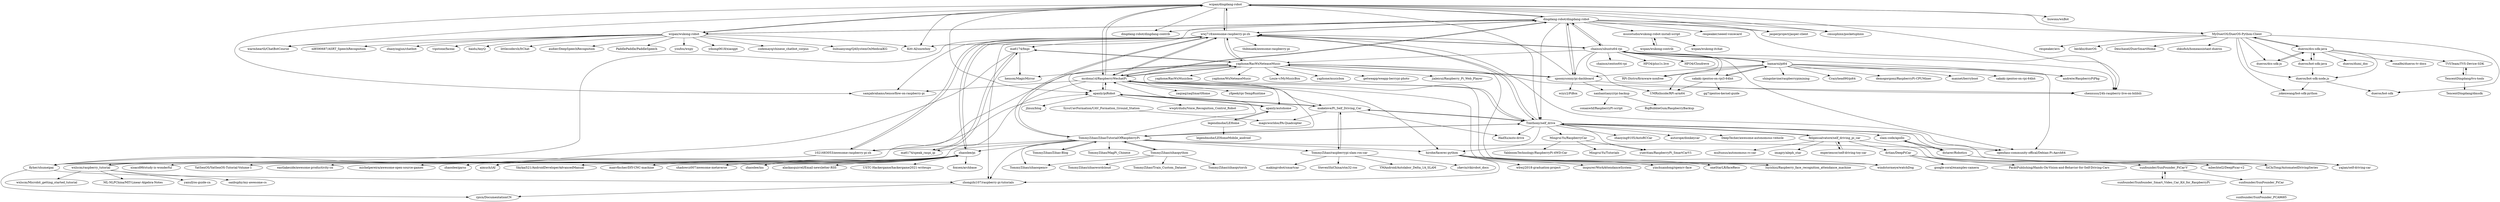 digraph G {
"wzpan/dingdang-robot" -> "dingdang-robot/dingdang-robot"
"wzpan/dingdang-robot" -> "wzpan/wukong-robot"
"wzpan/dingdang-robot" -> "dingdang-robot/dingdang-contrib"
"wzpan/dingdang-robot" -> "wwj718/awesome-raspberry-pi-zh"
"wzpan/dingdang-robot" -> "Kitt-AI/snowboy" ["e"=1]
"wzpan/dingdang-robot" -> "mcdona1d/RaspberryWechatPi"
"wzpan/dingdang-robot" -> "jasperproject/jasper-client" ["e"=1]
"wzpan/dingdang-robot" -> "MyDuerOS/DuerOS-Python-Client"
"wzpan/dingdang-robot" -> "cmusphinx/pocketsphinx" ["e"=1]
"wzpan/dingdang-robot" -> "liuwons/wxBot" ["e"=1]
"wzpan/dingdang-robot" -> "warmheartli/ChatBotCourse" ["e"=1]
"wzpan/dingdang-robot" -> "samjabrahams/tensorflow-on-raspberry-pi" ["e"=1]
"wzpan/dingdang-robot" -> "apanly/piRobot"
"wzpan/dingdang-robot" -> "Timthony/self_drive"
"wzpan/dingdang-robot" -> "chenxuuu/24h-raspberry-live-on-bilibili" ["e"=1]
"mcdona1d/RaspberryWechatPi" -> "wwj718/awesome-raspberry-pi-zh"
"mcdona1d/RaspberryWechatPi" -> "apanly/autohome"
"mcdona1d/RaspberryWechatPi" -> "apanly/piRobot"
"mcdona1d/RaspberryWechatPi" -> "zaqzaq/zaqSmartHome"
"mcdona1d/RaspberryWechatPi" -> "yaphone/RasWxNeteaseMusic"
"mcdona1d/RaspberryWechatPi" -> "luyishisi/Raspberry_face_recognition_attendance_machine"
"mcdona1d/RaspberryWechatPi" -> "windstormeye/watchDog"
"mcdona1d/RaspberryWechatPi" -> "wzpan/dingdang-robot"
"mcdona1d/RaspberryWechatPi" -> "Timthony/self_drive"
"mcdona1d/RaspberryWechatPi" -> "makelove/Pi_Self_Driving_Car"
"mcdona1d/RaspberryWechatPi" -> "dingdang-robot/dingdang-robot"
"mcdona1d/RaspberryWechatPi" -> "yfgeek/rpi-TempRuntime"
"mcdona1d/RaspberryWechatPi" -> "hirohe/facerec-python"
"mcdona1d/RaspberryWechatPi" -> "flyher/shumeipai"
"mcdona1d/RaspberryWechatPi" -> "samjabrahams/tensorflow-on-raspberry-pi" ["e"=1]
"TommyZihao/zihaopython" -> "TommyZihao/ZihaoTutorialOfRaspberryPi"
"TommyZihao/zihaopython" -> "TommyZihao/zihaoopencv"
"TommyZihao/zihaopython" -> "TommyZihao/zihaopytorch"
"TommyZihao/zihaopython" -> "TommyZihao/zihaowordcloud"
"TommyZihao/zihaopython" -> "TommyZihao/Train_Custom_Dataset" ["e"=1]
"experiencor/self-driving-toy-car" -> "felipessalvatore/self_driving_pi_car"
"dingdang-robot/dingdang-robot" -> "wzpan/dingdang-robot"
"dingdang-robot/dingdang-robot" -> "wzpan/wukong-robot"
"dingdang-robot/dingdang-robot" -> "Kitt-AI/snowboy" ["e"=1]
"dingdang-robot/dingdang-robot" -> "dingdang-robot/dingdang-contrib"
"dingdang-robot/dingdang-robot" -> "wwj718/awesome-raspberry-pi-zh"
"dingdang-robot/dingdang-robot" -> "MyDuerOS/DuerOS-Python-Client"
"dingdang-robot/dingdang-robot" -> "mcdona1d/RaspberryWechatPi"
"dingdang-robot/dingdang-robot" -> "musistudio/wukong-robot-install-script"
"dingdang-robot/dingdang-robot" -> "spoonysonny/pi-dashboard"
"dingdang-robot/dingdang-robot" -> "chainsx/ubuntu64-rpi"
"dingdang-robot/dingdang-robot" -> "cmusphinx/pocketsphinx" ["e"=1]
"dingdang-robot/dingdang-robot" -> "jasperproject/jasper-client" ["e"=1]
"dingdang-robot/dingdang-robot" -> "respeaker/seeed-voicecard" ["e"=1]
"dingdang-robot/dingdang-robot" -> "chenxuuu/24h-raspberry-live-on-bilibili" ["e"=1]
"dingdang-robot/dingdang-robot" -> "Timthony/self_drive"
"TommyZihao/ZihaoTutorialOfRaspberryPi" -> "wwj718/awesome-raspberry-pi-zh"
"TommyZihao/ZihaoTutorialOfRaspberryPi" -> "TommyZihao/raspberrypi-slam-ros-car"
"TommyZihao/ZihaoTutorialOfRaspberryPi" -> "TommyZihao/Zihao-Blog"
"TommyZihao/ZihaoTutorialOfRaspberryPi" -> "Timthony/self_drive"
"TommyZihao/ZihaoTutorialOfRaspberryPi" -> "TommyZihao/zihaopython"
"TommyZihao/ZihaoTutorialOfRaspberryPi" -> "zhaoolee/pi"
"TommyZihao/ZihaoTutorialOfRaspberryPi" -> "openfans-community-offical/Debian-Pi-Aarch64" ["e"=1]
"TommyZihao/ZihaoTutorialOfRaspberryPi" -> "mcdona1d/RaspberryWechatPi"
"TommyZihao/ZihaoTutorialOfRaspberryPi" -> "TommyZihao/zihaoopencv"
"TommyZihao/ZihaoTutorialOfRaspberryPi" -> "TommyZihao/MagPi_Chinese"
"TommyZihao/ZihaoTutorialOfRaspberryPi" -> "yaphone/RasWxNeteaseMusic"
"TommyZihao/ZihaoTutorialOfRaspberryPi" -> "1021683053/awesome-raspberry-pi-zh"
"TommyZihao/ZihaoTutorialOfRaspberryPi" -> "ma6174/speak_raspi_ip"
"TommyZihao/ZihaoTutorialOfRaspberryPi" -> "hirohe/facerec-python"
"TommyZihao/ZihaoTutorialOfRaspberryPi" -> "zhongzhi107/raspberry-pi-tutorials"
"wwj718/awesome-raspberry-pi-zh" -> "mcdona1d/RaspberryWechatPi"
"wwj718/awesome-raspberry-pi-zh" -> "TommyZihao/ZihaoTutorialOfRaspberryPi"
"wwj718/awesome-raspberry-pi-zh" -> "thibmaek/awesome-raspberry-pi" ["e"=1]
"wwj718/awesome-raspberry-pi-zh" -> "Timthony/self_drive"
"wwj718/awesome-raspberry-pi-zh" -> "wzpan/dingdang-robot"
"wwj718/awesome-raspberry-pi-zh" -> "1021683053/awesome-raspberry-pi-zh"
"wwj718/awesome-raspberry-pi-zh" -> "openfans-community-offical/Debian-Pi-Aarch64" ["e"=1]
"wwj718/awesome-raspberry-pi-zh" -> "zhaoolee/pi"
"wwj718/awesome-raspberry-pi-zh" -> "flyher/shumeipai"
"wwj718/awesome-raspberry-pi-zh" -> "dingdang-robot/dingdang-robot"
"wwj718/awesome-raspberry-pi-zh" -> "yaphone/RasWxNeteaseMusic"
"wwj718/awesome-raspberry-pi-zh" -> "ma6174/fmpi"
"wwj718/awesome-raspberry-pi-zh" -> "samjabrahams/tensorflow-on-raspberry-pi" ["e"=1]
"wwj718/awesome-raspberry-pi-zh" -> "chainsx/ubuntu64-rpi"
"wwj718/awesome-raspberry-pi-zh" -> "zhongzhi107/raspberry-pi-tutorials"
"zhaoolee/pi" -> "USTC-Hackergame/hackergame2021-writeups" ["e"=1]
"zhaoolee/pi" -> "zhaoolee/ins" ["e"=1]
"zhaoolee/pi" -> "alaskasquirrel/Email-newsletter-RSS" ["e"=1]
"zhaoolee/pi" -> "wxlscm/raspberry_tutorial"
"zhaoolee/pi" -> "foxsen/archbase" ["e"=1]
"zhaoolee/pi" -> "xioacd99/study-is-wonderful" ["e"=1]
"zhaoolee/pi" -> "wwj718/awesome-raspberry-pi-zh"
"zhaoolee/pi" -> "YatSenOS/YatSenOS-Tutorial-Volume-1" ["e"=1]
"zhaoolee/pi" -> "eastlakeside/awesome-productivity-cn" ["e"=1]
"zhaoolee/pi" -> "michelpereira/awesome-open-source-games" ["e"=1]
"zhaoolee/pi" -> "zhaoolee/garss" ["e"=1]
"zhaoolee/pi" -> "aimuch/iAI" ["e"=1]
"zhaoolee/pi" -> "Skykai521/AndroidDeveloperAdvancedManual" ["e"=1]
"zhaoolee/pi" -> "maxvfischer/DIY-CNC-machine" ["e"=1]
"zhaoolee/pi" -> "shadowcz007/awesome-metaverse" ["e"=1]
"SysuUavFormation/UAV_Formation_Ground_Station" -> "magicworldos/PA-Quadcopter"
"wzpan/wukong-robot" -> "dingdang-robot/dingdang-robot"
"wzpan/wukong-robot" -> "wzpan/dingdang-robot"
"wzpan/wukong-robot" -> "Kitt-AI/snowboy" ["e"=1]
"wzpan/wukong-robot" -> "nl8590687/ASRT_SpeechRecognition" ["e"=1]
"wzpan/wukong-robot" -> "zhaoyingjun/chatbot" ["e"=1]
"wzpan/wukong-robot" -> "vipstone/faceai" ["e"=1]
"wzpan/wukong-robot" -> "baidu/AnyQ" ["e"=1]
"wzpan/wukong-robot" -> "littlecodersh/ItChat" ["e"=1]
"wzpan/wukong-robot" -> "audier/DeepSpeechRecognition" ["e"=1]
"wzpan/wukong-robot" -> "warmheartli/ChatBotCourse" ["e"=1]
"wzpan/wukong-robot" -> "PaddlePaddle/PaddleSpeech" ["e"=1]
"wzpan/wukong-robot" -> "youfou/wxpy" ["e"=1]
"wzpan/wukong-robot" -> "yihong0618/xiaogpt" ["e"=1]
"wzpan/wukong-robot" -> "codemayq/chinese_chatbot_corpus" ["e"=1]
"wzpan/wukong-robot" -> "liuhuanyong/QASystemOnMedicalKG" ["e"=1]
"nanhantianyi/rpi-backup" -> "conanwhf/RaspberryPi-script" ["e"=1]
"nanhantianyi/rpi-backup" -> "BigBubbleGum/RaspberryBackup"
"hirohe/facerec-python" -> "luyishisi/Raspberry_face_recognition_attendance_machine"
"hirohe/facerec-python" -> "yinchuandong/opencv-face"
"hirohe/facerec-python" -> "oneStarLR/faceReco"
"hirohe/facerec-python" -> "windstormeye/watchDog"
"hirohe/facerec-python" -> "wbwj/2018-graduation-project" ["e"=1]
"hirohe/facerec-python" -> "zhongzhi107/raspberry-pi-tutorials"
"hirohe/facerec-python" -> "inspurer/WorkAttendanceSystem" ["e"=1]
"sunfounder/Sunfounder_Smart_Video_Car_Kit_for_RaspberryPi" -> "sunfounder/SunFounder_PiCar-V"
"MyDuerOS/DuerOS-Python-Client" -> "dueros/dcs-sdk-java"
"MyDuerOS/DuerOS-Python-Client" -> "jokenwang/bot-sdk-python"
"MyDuerOS/DuerOS-Python-Client" -> "dueros/bot-sdk-java"
"MyDuerOS/DuerOS-Python-Client" -> "dueros/bot-sdk-node.js"
"MyDuerOS/DuerOS-Python-Client" -> "dueros/bot-sdk"
"MyDuerOS/DuerOS-Python-Client" -> "respeaker/avs" ["e"=1]
"MyDuerOS/DuerOS-Python-Client" -> "beckhz/duerOS"
"MyDuerOS/DuerOS-Python-Client" -> "dueros/dcs-sdk-js"
"MyDuerOS/DuerOS-Python-Client" -> "Deschanel/DuerSmartHome"
"MyDuerOS/DuerOS-Python-Client" -> "zhkufish/homeassistant-dueros"
"TommyZihao/Zihao-Blog" -> "TommyZihao/ZihaoTutorialOfRaspberryPi"
"wxlscm/raspberry_tutorial" -> "wxlscm/Microbit_getting_started_tutorial"
"wxlscm/raspberry_tutorial" -> "zhaoolee/pi"
"wxlscm/raspberry_tutorial" -> "ML-NLPChina/MIT-Linear-Algebra-Notes" ["e"=1]
"wxlscm/raspberry_tutorial" -> "yanull/os-guide-cn" ["e"=1]
"wxlscm/raspberry_tutorial" -> "sanbuphy/my-awesome-cs" ["e"=1]
"dctian/DeepPiCar" -> "mbechtel2/DeepPicar-v2"
"dctian/DeepPiCar" -> "google-coral/examples-camera" ["e"=1]
"dctian/DeepPiCar" -> "PacktPublishing/Hands-On-Vision-and-Behavior-for-Self-Driving-Cars"
"dctian/DeepPiCar" -> "sunfounder/SunFounder_PiCar-V"
"felipessalvatore/self_driving_pi_car" -> "mbechtel2/DeepPicar-v2"
"felipessalvatore/self_driving_pi_car" -> "experiencor/self-driving-toy-car"
"felipessalvatore/self_driving_pi_car" -> "Timthony/self_drive"
"felipessalvatore/self_driving_pi_car" -> "multunus/autonomous-rc-car" ["e"=1]
"felipessalvatore/self_driving_pi_car" -> "dctian/DeepPiCar"
"felipessalvatore/self_driving_pi_car" -> "imagry/aleph_star"
"TommyZihao/raspberrypi-slam-ros-car" -> "YMAndroid/Autolabor_Delta_1A_SLAM"
"TommyZihao/raspberrypi-slam-ros-car" -> "makelove/Pi_Self_Driving_Car"
"TommyZihao/raspberrypi-slam-ros-car" -> "ykevin/rikirobot_docs"
"TommyZihao/raspberrypi-slam-ros-car" -> "makingrobot/smartcar"
"TommyZihao/raspberrypi-slam-ros-car" -> "StevenShiChina/stm32-ros" ["e"=1]
"spoonysonny/pi-dashboard" -> "yaphone/RasWxNeteaseMusic"
"spoonysonny/pi-dashboard" -> "nanhantianyi/rpi-backup"
"spoonysonny/pi-dashboard" -> "chenxuuu/24h-raspberry-live-on-bilibili" ["e"=1]
"spoonysonny/pi-dashboard" -> "wzyy2/PiBox"
"spoonysonny/pi-dashboard" -> "dingdang-robot/dingdang-robot"
"spoonysonny/pi-dashboard" -> "wwj718/awesome-raspberry-pi-zh"
"apanly/autohome" -> "apanly/piRobot"
"apanly/autohome" -> "legendmohe/LEHome"
"bamarni/pi64" -> "chainsx/ubuntu64-rpi"
"bamarni/pi64" -> "sakaki-/gentoo-on-rpi3-64bit"
"bamarni/pi64" -> "UMRnInside/RPi-arm64"
"bamarni/pi64" -> "Crazyhead90/pi64"
"bamarni/pi64" -> "RPi-Distro/firmware-nonfree"
"bamarni/pi64" -> "openfans-community-offical/Debian-Pi-Aarch64" ["e"=1]
"bamarni/pi64" -> "demogorgonz/RaspberryPi-CPUMiner"
"bamarni/pi64" -> "andreiw/RaspberryPiPkg" ["e"=1]
"bamarni/pi64" -> "spoonysonny/pi-dashboard"
"bamarni/pi64" -> "maxnet/berryboot" ["e"=1]
"bamarni/pi64" -> "sakaki-/gentoo-on-rpi-64bit" ["e"=1]
"bamarni/pi64" -> "shingolavine/raspberrypimining"
"Mingrui-Yu/RaspberryCar" -> "YahboomTechnology/RaspberryPi-4WD-Car"
"Mingrui-Yu/RaspberryCar" -> "yueritian/RaspberryPi_SmartCarV1"
"Mingrui-Yu/RaspberryCar" -> "Mingrui-Yu/Tutorials"
"chainsx/ubuntu64-rpi" -> "UMRnInside/RPi-arm64"
"chainsx/ubuntu64-rpi" -> "bamarni/pi64"
"chainsx/ubuntu64-rpi" -> "openfans-community-offical/Debian-Pi-Aarch64" ["e"=1]
"chainsx/ubuntu64-rpi" -> "wwj718/awesome-raspberry-pi-zh"
"chainsx/ubuntu64-rpi" -> "andreiw/RaspberryPiPkg" ["e"=1]
"chainsx/ubuntu64-rpi" -> "chainsx/centos64-rpi"
"chainsx/ubuntu64-rpi" -> "dingdang-robot/dingdang-robot"
"chainsx/ubuntu64-rpi" -> "yaphone/RasWxNeteaseMusic"
"chainsx/ubuntu64-rpi" -> "sakaki-/gentoo-on-rpi3-64bit"
"chainsx/ubuntu64-rpi" -> "RPi-Distro/firmware-nonfree"
"chainsx/ubuntu64-rpi" -> "spoonysonny/pi-dashboard"
"chainsx/ubuntu64-rpi" -> "chenxuuu/24h-raspberry-live-on-bilibili" ["e"=1]
"chainsx/ubuntu64-rpi" -> "HFO4/plus1s.live" ["e"=1]
"chainsx/ubuntu64-rpi" -> "HFO4/Cloudreve" ["e"=1]
"legendmohe/LEHome" -> "legendmohe/LEHomeMobile_android"
"legendmohe/LEHome" -> "apanly/autohome"
"1021683053/awesome-raspberry-pi-zh" -> "wwj718/awesome-raspberry-pi-zh"
"1021683053/awesome-raspberry-pi-zh" -> "flyher/shumeipai"
"1021683053/awesome-raspberry-pi-zh" -> "apanly/piRobot"
"slam-code/apollo" -> "dstarer/Robotics"
"slam-code/apollo" -> "SiChiTong/AutomatedDrivingSeries"
"ma6174/speak_raspi_ip" -> "ma6174/fmpi"
"yaphone/RasWxNeteaseMusic" -> "yaphone/RasWxMusicbox"
"yaphone/RasWxNeteaseMusic" -> "yaphone/WxNeteaseMusic"
"yaphone/RasWxNeteaseMusic" -> "Louie-v/MyMusicBox"
"yaphone/RasWxNeteaseMusic" -> "yaphone/musicbox"
"yaphone/RasWxNeteaseMusic" -> "ma6174/fmpi"
"yaphone/RasWxNeteaseMusic" -> "chenxuuu/24h-raspberry-live-on-bilibili" ["e"=1]
"yaphone/RasWxNeteaseMusic" -> "flyher/shumeipai"
"yaphone/RasWxNeteaseMusic" -> "henson/MagicMirror"
"yaphone/RasWxNeteaseMusic" -> "mcdona1d/RaspberryWechatPi"
"yaphone/RasWxNeteaseMusic" -> "apanly/piRobot"
"yaphone/RasWxNeteaseMusic" -> "windstormeye/watchDog"
"yaphone/RasWxNeteaseMusic" -> "getweapp/weapp-berrypi-photo"
"yaphone/RasWxNeteaseMusic" -> "wwj718/awesome-raspberry-pi-zh"
"yaphone/RasWxNeteaseMusic" -> "spoonysonny/pi-dashboard"
"yaphone/RasWxNeteaseMusic" -> "jialeicui/Raspberry_Pi_Web_Player"
"Timthony/self_drive" -> "makelove/Pi_Self_Driving_Car"
"Timthony/self_drive" -> "HadXu/auto-drive"
"Timthony/self_drive" -> "wwj718/awesome-raspberry-pi-zh"
"Timthony/self_drive" -> "mcdona1d/RaspberryWechatPi"
"Timthony/self_drive" -> "felipessalvatore/self_driving_pi_car"
"Timthony/self_drive" -> "zhaoying9105/AutoRCCar" ["e"=1]
"Timthony/self_drive" -> "Mingrui-Yu/RaspberryCar"
"Timthony/self_drive" -> "autorope/donkeycar" ["e"=1]
"Timthony/self_drive" -> "yueritian/RaspberryPi_SmartCarV1"
"Timthony/self_drive" -> "slam-code/apollo"
"Timthony/self_drive" -> "TommyZihao/ZihaoTutorialOfRaspberryPi"
"Timthony/self_drive" -> "hirohe/facerec-python"
"Timthony/self_drive" -> "dstarer/Robotics"
"Timthony/self_drive" -> "yajian/self-driving-car"
"Timthony/self_drive" -> "DeepTecher/awesome-autonomous-vehicle" ["e"=1]
"makelove/Pi_Self_Driving_Car" -> "Timthony/self_drive"
"makelove/Pi_Self_Driving_Car" -> "apanly/piRobot"
"makelove/Pi_Self_Driving_Car" -> "HadXu/auto-drive"
"makelove/Pi_Self_Driving_Car" -> "magicworldos/PA-Quadcopter"
"makelove/Pi_Self_Driving_Car" -> "TommyZihao/raspberrypi-slam-ros-car"
"sakaki-/gentoo-on-rpi3-64bit" -> "bamarni/pi64"
"sakaki-/gentoo-on-rpi3-64bit" -> "gg7/gentoo-kernel-guide"
"sakaki-/gentoo-on-rpi3-64bit" -> "UMRnInside/RPi-arm64"
"flyher/shumeipai" -> "rpicn/DocumentationCN"
"flyher/shumeipai" -> "zhongzhi107/raspberry-pi-tutorials"
"dueros/bot-sdk-node.js" -> "dueros/bot-sdk"
"dueros/bot-sdk-node.js" -> "jokenwang/bot-sdk-python"
"musistudio/wukong-robot-install-script" -> "wzpan/wukong-contrib"
"musistudio/wukong-robot-install-script" -> "wzpan/wukong-itchat"
"apanly/piRobot" -> "apanly/autohome"
"apanly/piRobot" -> "makelove/Pi_Self_Driving_Car"
"apanly/piRobot" -> "jlinux/blog"
"apanly/piRobot" -> "wwptrdudu/Voice_Recognition_Control_Robot"
"apanly/piRobot" -> "mcdona1d/RaspberryWechatPi"
"zhongzhi107/raspberry-pi-tutorials" -> "rpicn/DocumentationCN"
"wzpan/wukong-contrib" -> "musistudio/wukong-robot-install-script"
"dueros/dcs-sdk-java" -> "dueros/dcs-sdk-js"
"dueros/dcs-sdk-java" -> "dueros/bot-sdk-java"
"dueros/dcs-sdk-java" -> "MyDuerOS/DuerOS-Python-Client"
"dueros/dcs-sdk-java" -> "dueros/dumi_doc"
"dueros/dcs-sdk-java" -> "TVSTeam/TVS-Device-SDK"
"dueros/dcs-sdk-java" -> "dueros/bot-sdk-node.js"
"dueros/dcs-sdk-java" -> "ronalfei/dueros-tv-docs"
"dueros/dcs-sdk-js" -> "dueros/dcs-sdk-java"
"dstarer/Robotics" -> "slam-code/apollo"
"dstarer/Robotics" -> "SiChiTong/AutomatedDrivingSeries"
"dstarer/Robotics" -> "yajian/self-driving-car"
"ma6174/fmpi" -> "ma6174/speak_raspi_ip"
"ma6174/fmpi" -> "yaphone/RasWxNeteaseMusic"
"ma6174/fmpi" -> "flyher/shumeipai"
"ma6174/fmpi" -> "henson/MagicMirror"
"TencentDingdang/tvs-tools" -> "TVSTeam/TVS-Device-SDK"
"TencentDingdang/tvs-tools" -> "TencentDingdang/dmsdk"
"sunfounder/SunFounder_PiCar-V" -> "sunfounder/SunFounder_PiCar"
"sunfounder/SunFounder_PiCar-V" -> "sunfounder/Sunfounder_Smart_Video_Car_Kit_for_RaspberryPi"
"dueros/bot-sdk-java" -> "dueros/dcs-sdk-java"
"dueros/bot-sdk-java" -> "dueros/bot-sdk-node.js"
"TVSTeam/TVS-Device-SDK" -> "TencentDingdang/tvs-tools"
"sunfounder/SunFounder_PiCar" -> "sunfounder/SunFounder_PCA9685"
"wzpan/dingdang-robot" ["l"="1.203,40.507"]
"dingdang-robot/dingdang-robot" ["l"="1.242,40.514"]
"wzpan/wukong-robot" ["l"="1.178,40.469"]
"dingdang-robot/dingdang-contrib" ["l"="1.233,40.487"]
"wwj718/awesome-raspberry-pi-zh" ["l"="1.245,40.546"]
"Kitt-AI/snowboy" ["l"="2.639,39.88"]
"mcdona1d/RaspberryWechatPi" ["l"="1.197,40.552"]
"jasperproject/jasper-client" ["l"="2.73,39.886"]
"MyDuerOS/DuerOS-Python-Client" ["l"="1.195,40.417"]
"cmusphinx/pocketsphinx" ["l"="0.744,39.958"]
"liuwons/wxBot" ["l"="15.853,5.292"]
"warmheartli/ChatBotCourse" ["l"="30.437,28.173"]
"samjabrahams/tensorflow-on-raspberry-pi" ["l"="34.143,35.018"]
"apanly/piRobot" ["l"="1.167,40.542"]
"Timthony/self_drive" ["l"="1.245,40.58"]
"chenxuuu/24h-raspberry-live-on-bilibili" ["l"="-33.676,-18.021"]
"apanly/autohome" ["l"="1.13,40.538"]
"zaqzaq/zaqSmartHome" ["l"="1.161,40.558"]
"yaphone/RasWxNeteaseMusic" ["l"="1.225,40.582"]
"luyishisi/Raspberry_face_recognition_attendance_machine" ["l"="1.159,40.573"]
"windstormeye/watchDog" ["l"="1.177,40.588"]
"makelove/Pi_Self_Driving_Car" ["l"="1.194,40.534"]
"yfgeek/rpi-TempRuntime" ["l"="1.131,40.572"]
"hirohe/facerec-python" ["l"="1.189,40.576"]
"flyher/shumeipai" ["l"="1.211,40.57"]
"TommyZihao/zihaopython" ["l"="1.357,40.52"]
"TommyZihao/ZihaoTutorialOfRaspberryPi" ["l"="1.27,40.539"]
"TommyZihao/zihaoopencv" ["l"="1.328,40.507"]
"TommyZihao/zihaopytorch" ["l"="1.4,40.503"]
"TommyZihao/zihaowordcloud" ["l"="1.42,40.521"]
"TommyZihao/Train_Custom_Dataset" ["l"="24.502,31.053"]
"experiencor/self-driving-toy-car" ["l"="1.301,40.694"]
"felipessalvatore/self_driving_pi_car" ["l"="1.306,40.662"]
"musistudio/wukong-robot-install-script" ["l"="1.309,40.469"]
"spoonysonny/pi-dashboard" ["l"="1.296,40.547"]
"chainsx/ubuntu64-rpi" ["l"="1.305,40.568"]
"respeaker/seeed-voicecard" ["l"="2.319,39.341"]
"TommyZihao/raspberrypi-slam-ros-car" ["l"="1.165,40.516"]
"TommyZihao/Zihao-Blog" ["l"="1.31,40.526"]
"zhaoolee/pi" ["l"="1.278,40.493"]
"openfans-community-offical/Debian-Pi-Aarch64" ["l"="-31.167,-17.283"]
"TommyZihao/MagPi_Chinese" ["l"="1.289,40.518"]
"1021683053/awesome-raspberry-pi-zh" ["l"="1.218,40.538"]
"ma6174/speak_raspi_ip" ["l"="1.282,40.586"]
"zhongzhi107/raspberry-pi-tutorials" ["l"="1.228,40.564"]
"thibmaek/awesome-raspberry-pi" ["l"="27.926,-19.425"]
"ma6174/fmpi" ["l"="1.254,40.594"]
"USTC-Hackergame/hackergame2021-writeups" ["l"="27.36,29.857"]
"zhaoolee/ins" ["l"="-28.894,-15.471"]
"alaskasquirrel/Email-newsletter-RSS" ["l"="-29.554,-20.478"]
"wxlscm/raspberry_tutorial" ["l"="1.289,40.455"]
"foxsen/archbase" ["l"="6.829,17.193"]
"xioacd99/study-is-wonderful" ["l"="-28.854,-15.506"]
"YatSenOS/YatSenOS-Tutorial-Volume-1" ["l"="27.347,29.932"]
"eastlakeside/awesome-productivity-cn" ["l"="6.646,17.277"]
"michelpereira/awesome-open-source-games" ["l"="-28.831,-15.512"]
"zhaoolee/garss" ["l"="-29.57,-20.521"]
"aimuch/iAI" ["l"="27.425,29.947"]
"Skykai521/AndroidDeveloperAdvancedManual" ["l"="49.138,1.488"]
"maxvfischer/DIY-CNC-machine" ["l"="-12.477,-17.984"]
"shadowcz007/awesome-metaverse" ["l"="-28.707,-15.53"]
"SysuUavFormation/UAV_Formation_Ground_Station" ["l"="1.234,40.445"]
"magicworldos/PA-Quadcopter" ["l"="1.217,40.474"]
"nl8590687/ASRT_SpeechRecognition" ["l"="0.652,39.885"]
"zhaoyingjun/chatbot" ["l"="30.413,28.148"]
"vipstone/faceai" ["l"="15.64,5.769"]
"baidu/AnyQ" ["l"="32.03,30.155"]
"littlecodersh/ItChat" ["l"="15.762,5.473"]
"audier/DeepSpeechRecognition" ["l"="0.648,39.833"]
"PaddlePaddle/PaddleSpeech" ["l"="0.45,39.969"]
"youfou/wxpy" ["l"="15.807,5.412"]
"yihong0618/xiaogpt" ["l"="26.643,31.146"]
"codemayq/chinese_chatbot_corpus" ["l"="32.046,30.321"]
"liuhuanyong/QASystemOnMedicalKG" ["l"="32.344,30.268"]
"nanhantianyi/rpi-backup" ["l"="1.361,40.493"]
"conanwhf/RaspberryPi-script" ["l"="-32.311,39.889"]
"BigBubbleGum/RaspberryBackup" ["l"="1.393,40.474"]
"yinchuandong/opencv-face" ["l"="1.154,40.605"]
"oneStarLR/faceReco" ["l"="1.145,40.593"]
"wbwj/2018-graduation-project" ["l"="30.87,34.64"]
"inspurer/WorkAttendanceSystem" ["l"="35.186,33.615"]
"sunfounder/Sunfounder_Smart_Video_Car_Kit_for_RaspberryPi" ["l"="1.424,40.755"]
"sunfounder/SunFounder_PiCar-V" ["l"="1.412,40.737"]
"dueros/dcs-sdk-java" ["l"="1.166,40.379"]
"jokenwang/bot-sdk-python" ["l"="1.207,40.4"]
"dueros/bot-sdk-java" ["l"="1.189,40.375"]
"dueros/bot-sdk-node.js" ["l"="1.193,40.39"]
"dueros/bot-sdk" ["l"="1.217,40.386"]
"respeaker/avs" ["l"="2.607,40.01"]
"beckhz/duerOS" ["l"="1.218,40.416"]
"dueros/dcs-sdk-js" ["l"="1.163,40.398"]
"Deschanel/DuerSmartHome" ["l"="1.166,40.416"]
"zhkufish/homeassistant-dueros" ["l"="1.228,40.405"]
"wxlscm/Microbit_getting_started_tutorial" ["l"="1.304,40.425"]
"ML-NLPChina/MIT-Linear-Algebra-Notes" ["l"="27.289,29.925"]
"yanull/os-guide-cn" ["l"="27.24,29.935"]
"sanbuphy/my-awesome-cs" ["l"="27.451,29.935"]
"dctian/DeepPiCar" ["l"="1.367,40.709"]
"mbechtel2/DeepPicar-v2" ["l"="1.34,40.695"]
"google-coral/examples-camera" ["l"="27.529,27.927"]
"PacktPublishing/Hands-On-Vision-and-Behavior-for-Self-Driving-Cars" ["l"="1.395,40.715"]
"multunus/autonomous-rc-car" ["l"="29.173,42.814"]
"imagry/aleph_star" ["l"="1.353,40.672"]
"YMAndroid/Autolabor_Delta_1A_SLAM" ["l"="1.119,40.499"]
"ykevin/rikirobot_docs" ["l"="1.139,40.5"]
"makingrobot/smartcar" ["l"="1.129,40.513"]
"StevenShiChina/stm32-ros" ["l"="29.185,42.11"]
"wzyy2/PiBox" ["l"="1.353,40.547"]
"legendmohe/LEHome" ["l"="1.088,40.535"]
"bamarni/pi64" ["l"="1.36,40.588"]
"sakaki-/gentoo-on-rpi3-64bit" ["l"="1.347,40.609"]
"UMRnInside/RPi-arm64" ["l"="1.332,40.593"]
"Crazyhead90/pi64" ["l"="1.397,40.587"]
"RPi-Distro/firmware-nonfree" ["l"="1.369,40.568"]
"demogorgonz/RaspberryPi-CPUMiner" ["l"="1.405,40.605"]
"andreiw/RaspberryPiPkg" ["l"="-24.617,-17.612"]
"maxnet/berryboot" ["l"="-31.953,40.04"]
"sakaki-/gentoo-on-rpi-64bit" ["l"="-31.907,40.067"]
"shingolavine/raspberrypimining" ["l"="1.385,40.614"]
"Mingrui-Yu/RaspberryCar" ["l"="1.22,40.645"]
"YahboomTechnology/RaspberryPi-4WD-Car" ["l"="1.198,40.667"]
"yueritian/RaspberryPi_SmartCarV1" ["l"="1.232,40.626"]
"Mingrui-Yu/Tutorials" ["l"="1.218,40.668"]
"chainsx/centos64-rpi" ["l"="1.337,40.57"]
"HFO4/plus1s.live" ["l"="34.448,30.588"]
"HFO4/Cloudreve" ["l"="-34.441,-13.463"]
"legendmohe/LEHomeMobile_android" ["l"="1.056,40.532"]
"slam-code/apollo" ["l"="1.276,40.624"]
"dstarer/Robotics" ["l"="1.257,40.626"]
"SiChiTong/AutomatedDrivingSeries" ["l"="1.269,40.642"]
"yaphone/RasWxMusicbox" ["l"="1.181,40.626"]
"yaphone/WxNeteaseMusic" ["l"="1.198,40.613"]
"Louie-v/MyMusicBox" ["l"="1.183,40.605"]
"yaphone/musicbox" ["l"="1.201,40.6"]
"henson/MagicMirror" ["l"="1.236,40.608"]
"getweapp/weapp-berrypi-photo" ["l"="1.215,40.616"]
"jialeicui/Raspberry_Pi_Web_Player" ["l"="1.215,40.604"]
"HadXu/auto-drive" ["l"="1.215,40.555"]
"zhaoying9105/AutoRCCar" ["l"="29.151,42.717"]
"autorope/donkeycar" ["l"="29.145,42.827"]
"yajian/self-driving-car" ["l"="1.269,40.609"]
"DeepTecher/awesome-autonomous-vehicle" ["l"="28.897,42.934"]
"gg7/gentoo-kernel-guide" ["l"="1.341,40.636"]
"rpicn/DocumentationCN" ["l"="1.205,40.588"]
"wzpan/wukong-contrib" ["l"="1.324,40.451"]
"wzpan/wukong-itchat" ["l"="1.34,40.458"]
"jlinux/blog" ["l"="1.138,40.551"]
"wwptrdudu/Voice_Recognition_Control_Robot" ["l"="1.115,40.551"]
"dueros/dumi_doc" ["l"="1.137,40.367"]
"TVSTeam/TVS-Device-SDK" ["l"="1.151,40.346"]
"ronalfei/dueros-tv-docs" ["l"="1.163,40.359"]
"TencentDingdang/tvs-tools" ["l"="1.143,40.329"]
"TencentDingdang/dmsdk" ["l"="1.137,40.313"]
"sunfounder/SunFounder_PiCar" ["l"="1.446,40.741"]
"sunfounder/SunFounder_PCA9685" ["l"="1.47,40.745"]
}